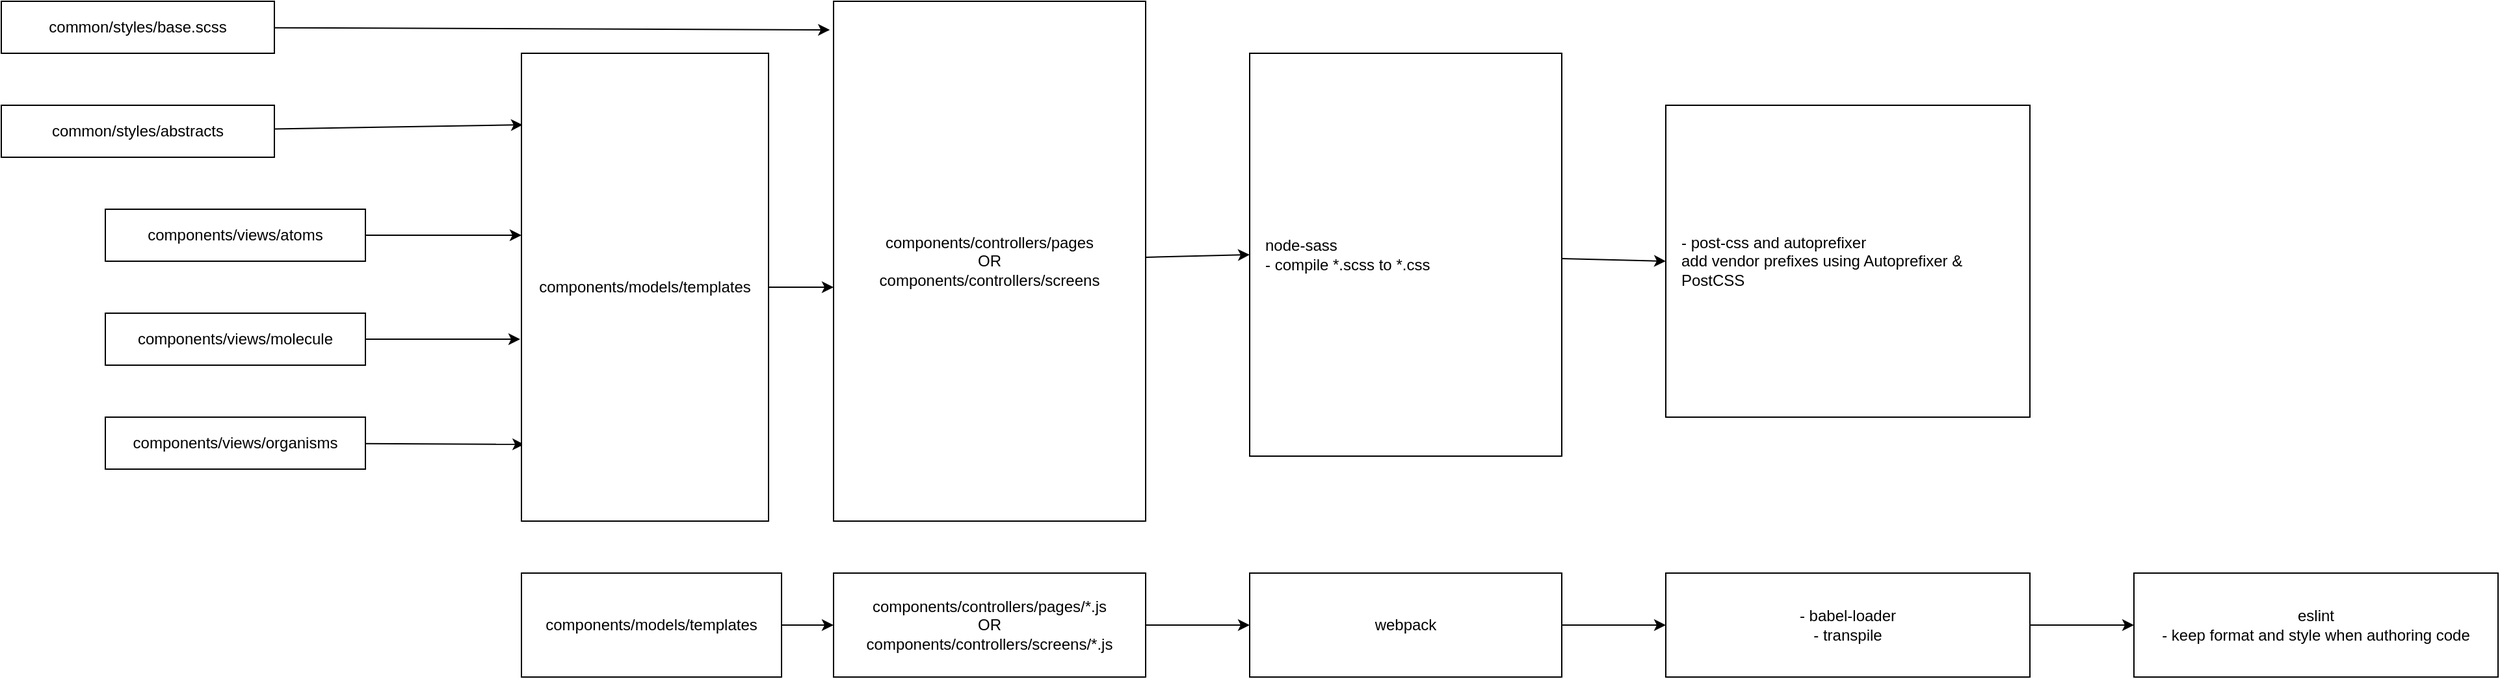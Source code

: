 <mxfile>
    <diagram id="FJN0SG6FwUewnoNzlEO9" name="Page-1">
        <mxGraphModel dx="2833" dy="823" grid="1" gridSize="10" guides="1" tooltips="1" connect="1" arrows="1" fold="1" page="1" pageScale="1" pageWidth="827" pageHeight="1169" math="0" shadow="0">
            <root>
                <mxCell id="0"/>
                <mxCell id="1" parent="0"/>
                <mxCell id="44" style="edgeStyle=none;html=1;entryX=-0.012;entryY=0.055;entryDx=0;entryDy=0;entryPerimeter=0;" parent="1" source="2" target="8" edge="1">
                    <mxGeometry relative="1" as="geometry"/>
                </mxCell>
                <mxCell id="2" value="common/styles/base.scss" style="whiteSpace=wrap;html=1;" parent="1" vertex="1">
                    <mxGeometry x="-360" y="200" width="210" height="40" as="geometry"/>
                </mxCell>
                <mxCell id="42" style="edgeStyle=none;html=1;entryX=0.005;entryY=0.153;entryDx=0;entryDy=0;entryPerimeter=0;" parent="1" source="3" target="7" edge="1">
                    <mxGeometry relative="1" as="geometry"/>
                </mxCell>
                <mxCell id="3" value="common/styles/abstracts" style="whiteSpace=wrap;html=1;" parent="1" vertex="1">
                    <mxGeometry x="-360" y="280" width="210" height="40" as="geometry"/>
                </mxCell>
                <mxCell id="11" style="edgeStyle=orthogonalEdgeStyle;rounded=0;orthogonalLoop=1;jettySize=auto;html=1;exitX=1;exitY=0.5;exitDx=0;exitDy=0;" parent="1" source="4" target="7" edge="1">
                    <mxGeometry relative="1" as="geometry">
                        <Array as="points">
                            <mxPoint x="-20" y="380"/>
                            <mxPoint x="-20" y="380"/>
                        </Array>
                    </mxGeometry>
                </mxCell>
                <mxCell id="4" value="components/views/atoms" style="whiteSpace=wrap;html=1;" parent="1" vertex="1">
                    <mxGeometry x="-280" y="360" width="200" height="40" as="geometry"/>
                </mxCell>
                <mxCell id="16" style="edgeStyle=orthogonalEdgeStyle;rounded=0;orthogonalLoop=1;jettySize=auto;html=1;" parent="1" source="5" edge="1">
                    <mxGeometry relative="1" as="geometry">
                        <mxPoint x="39" y="460" as="targetPoint"/>
                        <Array as="points">
                            <mxPoint x="39" y="460"/>
                        </Array>
                    </mxGeometry>
                </mxCell>
                <mxCell id="5" value="components/views/molecule" style="whiteSpace=wrap;html=1;" parent="1" vertex="1">
                    <mxGeometry x="-280" y="440" width="200" height="40" as="geometry"/>
                </mxCell>
                <mxCell id="41" style="edgeStyle=none;html=1;entryX=0.011;entryY=0.836;entryDx=0;entryDy=0;entryPerimeter=0;" parent="1" source="6" target="7" edge="1">
                    <mxGeometry relative="1" as="geometry"/>
                </mxCell>
                <mxCell id="6" value="components/views/organisms" style="whiteSpace=wrap;html=1;" parent="1" vertex="1">
                    <mxGeometry x="-280" y="520" width="200" height="40" as="geometry"/>
                </mxCell>
                <mxCell id="43" style="edgeStyle=none;html=1;exitX=1;exitY=0.5;exitDx=0;exitDy=0;" parent="1" source="7" edge="1">
                    <mxGeometry relative="1" as="geometry">
                        <mxPoint x="280" y="420" as="targetPoint"/>
                    </mxGeometry>
                </mxCell>
                <mxCell id="7" value="components/models/templates" style="whiteSpace=wrap;html=1;verticalAlign=middle;horizontal=1;" parent="1" vertex="1">
                    <mxGeometry x="40" y="240" width="190" height="360" as="geometry"/>
                </mxCell>
                <mxCell id="48" style="edgeStyle=none;html=1;entryX=0;entryY=0.5;entryDx=0;entryDy=0;" parent="1" source="8" target="47" edge="1">
                    <mxGeometry relative="1" as="geometry"/>
                </mxCell>
                <mxCell id="8" value="components/controllers/pages&lt;br&gt;OR&lt;br&gt;components/controllers/screens" style="whiteSpace=wrap;html=1;verticalAlign=middle;horizontal=1;" parent="1" vertex="1">
                    <mxGeometry x="280" y="200" width="240" height="400" as="geometry"/>
                </mxCell>
                <mxCell id="53" style="edgeStyle=none;html=1;entryX=0;entryY=0.5;entryDx=0;entryDy=0;" parent="1" source="46" target="56" edge="1">
                    <mxGeometry relative="1" as="geometry">
                        <mxPoint x="600" y="680" as="targetPoint"/>
                    </mxGeometry>
                </mxCell>
                <mxCell id="46" value="components/controllers/pages/*.js&lt;br&gt;OR&lt;br&gt;components/controllers/screens/*.js" style="rounded=0;whiteSpace=wrap;html=1;" parent="1" vertex="1">
                    <mxGeometry x="280" y="640" width="240" height="80" as="geometry"/>
                </mxCell>
                <mxCell id="51" style="edgeStyle=none;html=1;entryX=0;entryY=0.5;entryDx=0;entryDy=0;" parent="1" source="47" target="50" edge="1">
                    <mxGeometry relative="1" as="geometry"/>
                </mxCell>
                <mxCell id="47" value="node-sass&lt;br&gt;&lt;div style=&quot;&quot;&gt;&lt;span&gt;- compile *.scss to *.css&lt;/span&gt;&lt;/div&gt;" style="rounded=0;whiteSpace=wrap;html=1;align=left;spacingLeft=10;" parent="1" vertex="1">
                    <mxGeometry x="600" y="240" width="240" height="310" as="geometry"/>
                </mxCell>
                <mxCell id="50" value="&lt;span&gt;- post-css and autoprefixer&lt;br&gt;add vendor prefixes using Autoprefixer &amp;amp; PostCSS&lt;/span&gt;" style="rounded=0;whiteSpace=wrap;html=1;align=left;spacingLeft=10;" parent="1" vertex="1">
                    <mxGeometry x="920" y="280" width="280" height="240" as="geometry"/>
                </mxCell>
                <mxCell id="55" style="edgeStyle=none;html=1;entryX=0;entryY=0.5;entryDx=0;entryDy=0;" parent="1" source="54" target="46" edge="1">
                    <mxGeometry relative="1" as="geometry"/>
                </mxCell>
                <mxCell id="54" value="components/models/templates" style="rounded=0;whiteSpace=wrap;html=1;" parent="1" vertex="1">
                    <mxGeometry x="40" y="640" width="200" height="80" as="geometry"/>
                </mxCell>
                <mxCell id="62" style="edgeStyle=none;html=1;entryX=0;entryY=0.5;entryDx=0;entryDy=0;" edge="1" parent="1" source="56" target="60">
                    <mxGeometry relative="1" as="geometry"/>
                </mxCell>
                <mxCell id="56" value="webpack" style="rounded=0;whiteSpace=wrap;html=1;" parent="1" vertex="1">
                    <mxGeometry x="600" y="640" width="240" height="80" as="geometry"/>
                </mxCell>
                <mxCell id="58" value="&lt;span style=&quot;text-align: left&quot;&gt;eslint&lt;/span&gt;&lt;br style=&quot;text-align: left&quot;&gt;&lt;span style=&quot;text-align: left&quot;&gt;-&amp;nbsp;keep format and style when authoring code&lt;/span&gt;" style="rounded=0;whiteSpace=wrap;html=1;" vertex="1" parent="1">
                    <mxGeometry x="1280" y="640" width="280" height="80" as="geometry"/>
                </mxCell>
                <mxCell id="61" style="edgeStyle=none;html=1;entryX=0;entryY=0.5;entryDx=0;entryDy=0;" edge="1" parent="1" source="60" target="58">
                    <mxGeometry relative="1" as="geometry"/>
                </mxCell>
                <mxCell id="60" value="- babel-loader&lt;br&gt;- transpile" style="rounded=0;whiteSpace=wrap;html=1;" vertex="1" parent="1">
                    <mxGeometry x="920" y="640" width="280" height="80" as="geometry"/>
                </mxCell>
            </root>
        </mxGraphModel>
    </diagram>
</mxfile>